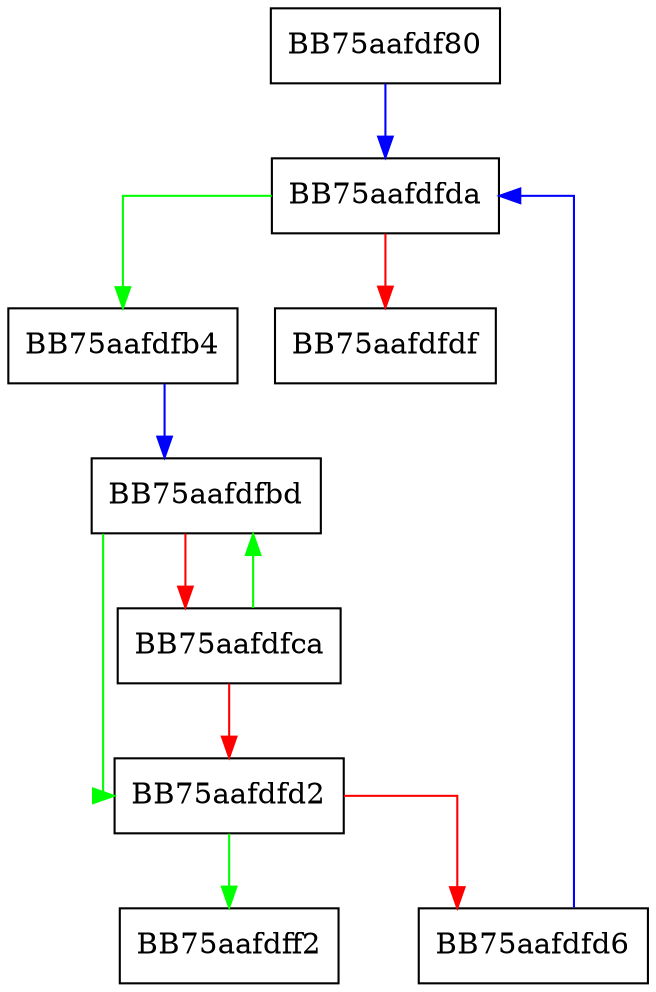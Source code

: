 digraph machoLC___index {
  node [shape="box"];
  graph [splines=ortho];
  BB75aafdf80 -> BB75aafdfda [color="blue"];
  BB75aafdfb4 -> BB75aafdfbd [color="blue"];
  BB75aafdfbd -> BB75aafdfd2 [color="green"];
  BB75aafdfbd -> BB75aafdfca [color="red"];
  BB75aafdfca -> BB75aafdfbd [color="green"];
  BB75aafdfca -> BB75aafdfd2 [color="red"];
  BB75aafdfd2 -> BB75aafdff2 [color="green"];
  BB75aafdfd2 -> BB75aafdfd6 [color="red"];
  BB75aafdfd6 -> BB75aafdfda [color="blue"];
  BB75aafdfda -> BB75aafdfb4 [color="green"];
  BB75aafdfda -> BB75aafdfdf [color="red"];
}